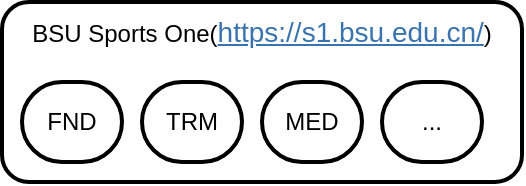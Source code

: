 <mxfile version="12.2.6" type="github" pages="1">
  <diagram id="Ty7VeFaSjmbMnnNTwiSE" name="Page-1">
    <mxGraphModel dx="868" dy="462" grid="1" gridSize="10" guides="1" tooltips="1" connect="1" arrows="1" fold="1" page="1" pageScale="1" pageWidth="827" pageHeight="1169" math="0" shadow="0">
      <root>
        <mxCell id="0"/>
        <mxCell id="1" parent="0"/>
        <mxCell id="rK1L7pS0zqMWwbK4X8Iv-1" value="BSU Sports One(&lt;a href=&quot;https://s1.bsu.edu.cn/&quot; class=&quot;external-link&quot; style=&quot;color: rgb(59 , 115 , 175) ; font-family: , , &amp;#34;segoe ui&amp;#34; , &amp;#34;roboto&amp;#34; , &amp;#34;oxygen&amp;#34; , &amp;#34;ubuntu&amp;#34; , &amp;#34;fira sans&amp;#34; , &amp;#34;droid sans&amp;#34; , &amp;#34;helvetica neue&amp;#34; , sans-serif ; font-size: 14px ; text-align: left ; background-color: rgb(255 , 255 , 255)&quot;&gt;https://s1.bsu.edu.cn/&lt;/a&gt;)" style="rounded=1;whiteSpace=wrap;html=1;verticalAlign=top;strokeWidth=2;" vertex="1" parent="1">
          <mxGeometry x="80" y="410" width="260" height="90" as="geometry"/>
        </mxCell>
        <mxCell id="rK1L7pS0zqMWwbK4X8Iv-2" value="FND" style="rounded=1;whiteSpace=wrap;html=1;strokeWidth=2;arcSize=50;" vertex="1" parent="1">
          <mxGeometry x="90" y="450" width="50" height="40" as="geometry"/>
        </mxCell>
        <mxCell id="rK1L7pS0zqMWwbK4X8Iv-3" value="TRM" style="rounded=1;whiteSpace=wrap;html=1;strokeWidth=2;arcSize=50;" vertex="1" parent="1">
          <mxGeometry x="150" y="450" width="50" height="40" as="geometry"/>
        </mxCell>
        <mxCell id="rK1L7pS0zqMWwbK4X8Iv-4" value="MED" style="rounded=1;whiteSpace=wrap;html=1;strokeWidth=2;arcSize=50;" vertex="1" parent="1">
          <mxGeometry x="210" y="450" width="50" height="40" as="geometry"/>
        </mxCell>
        <mxCell id="rK1L7pS0zqMWwbK4X8Iv-5" value="..." style="rounded=1;whiteSpace=wrap;html=1;strokeWidth=2;arcSize=50;" vertex="1" parent="1">
          <mxGeometry x="270" y="450" width="50" height="40" as="geometry"/>
        </mxCell>
      </root>
    </mxGraphModel>
  </diagram>
</mxfile>
